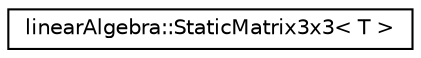 digraph "Graphical Class Hierarchy"
{
 // LATEX_PDF_SIZE
  edge [fontname="Helvetica",fontsize="10",labelfontname="Helvetica",labelfontsize="10"];
  node [fontname="Helvetica",fontsize="10",shape=record];
  rankdir="LR";
  Node0 [label="linearAlgebra::StaticMatrix3x3\< T \>",height=0.2,width=0.4,color="black", fillcolor="white", style="filled",URL="$classlinearAlgebra_1_1StaticMatrix3x3.html",tooltip="template Matrix class with 3 rows and 3 columns"];
}
